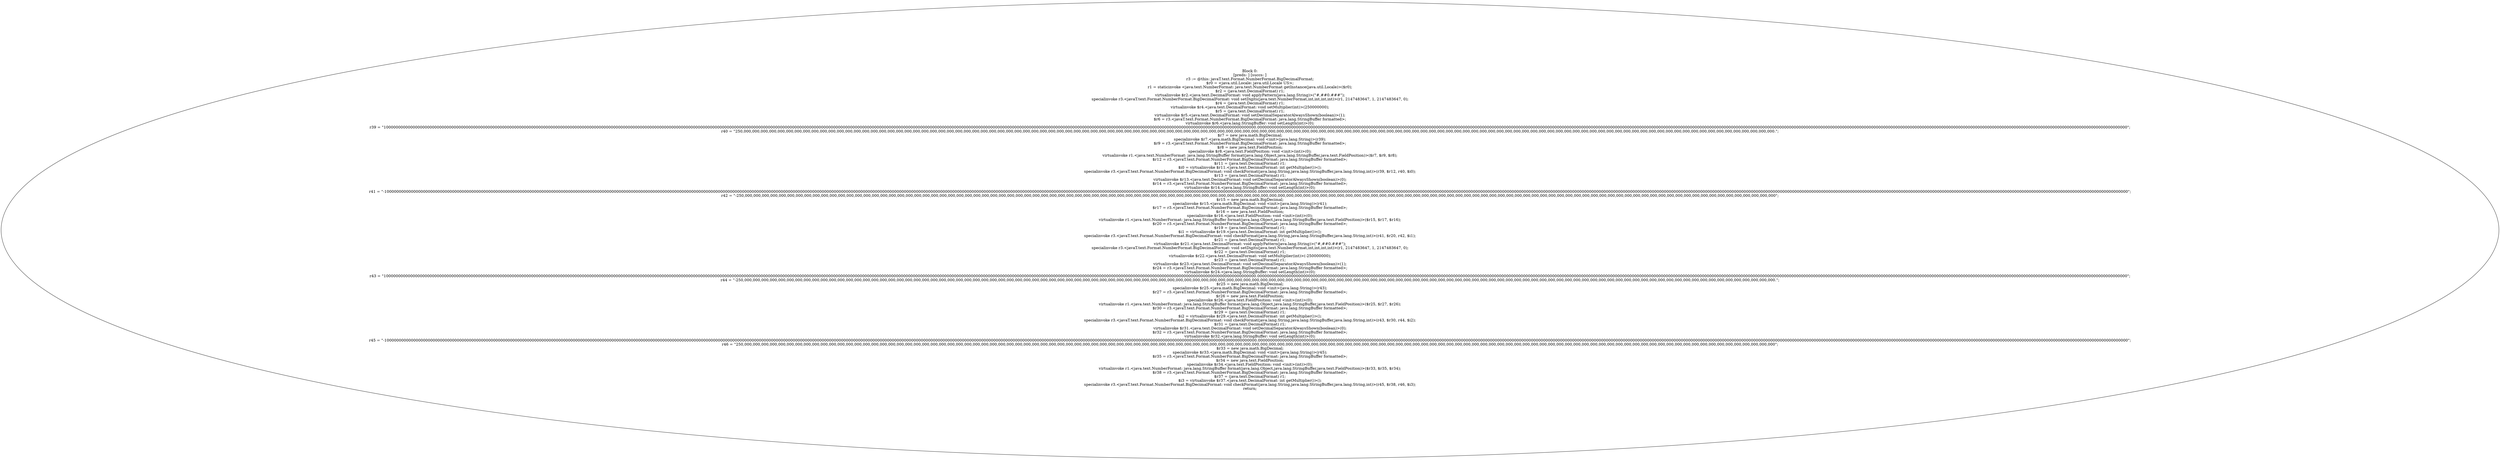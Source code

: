 digraph "unitGraph" {
    "Block 0:
[preds: ] [succs: ]
r3 := @this: javaT.text.Format.NumberFormat.BigDecimalFormat;
$r0 = <java.util.Locale: java.util.Locale US>;
r1 = staticinvoke <java.text.NumberFormat: java.text.NumberFormat getInstance(java.util.Locale)>($r0);
$r2 = (java.text.DecimalFormat) r1;
virtualinvoke $r2.<java.text.DecimalFormat: void applyPattern(java.lang.String)>(\"#,##0.###\");
specialinvoke r3.<javaT.text.Format.NumberFormat.BigDecimalFormat: void setDigits(java.text.NumberFormat,int,int,int,int)>(r1, 2147483647, 1, 2147483647, 0);
$r4 = (java.text.DecimalFormat) r1;
virtualinvoke $r4.<java.text.DecimalFormat: void setMultiplier(int)>(250000000);
$r5 = (java.text.DecimalFormat) r1;
virtualinvoke $r5.<java.text.DecimalFormat: void setDecimalSeparatorAlwaysShown(boolean)>(1);
$r6 = r3.<javaT.text.Format.NumberFormat.BigDecimalFormat: java.lang.StringBuffer formatted>;
virtualinvoke $r6.<java.lang.StringBuffer: void setLength(int)>(0);
r39 = \"1000000000000000000000000000000000000000000000000000000000000000000000000000000000000000000000000000000000000000000000000000000000000000000000000000000000000000000000000000000000000000000000000000000000000000000000000000000000000000000000000000000000000000000000000000000000000000000000000000000000000000000000000000000000000000000000000000000000000000000000000.000000000000000000000000000000000000000000000000000000000000000000000000000000000000000000000000000000000000000000000000000000000000000000000000000000000000000000000000000000000000000000000000000000000000000000000000000000000000000000000000000000000000000000000000000000000000000000000000000000000000000000000000000000000000000000000000000000000000000000000000\";
r40 = \"250,000,000,000,000,000,000,000,000,000,000,000,000,000,000,000,000,000,000,000,000,000,000,000,000,000,000,000,000,000,000,000,000,000,000,000,000,000,000,000,000,000,000,000,000,000,000,000,000,000,000,000,000,000,000,000,000,000,000,000,000,000,000,000,000,000,000,000,000,000,000,000,000,000,000,000,000,000,000,000,000,000,000,000,000,000,000,000,000,000,000,000,000,000,000,000,000,000,000,000,000,000,000,000,000,000,000,000,000,000,000,000,000,000,000,000,000,000,000,000,000,000,000.\";
$r7 = new java.math.BigDecimal;
specialinvoke $r7.<java.math.BigDecimal: void <init>(java.lang.String)>(r39);
$r9 = r3.<javaT.text.Format.NumberFormat.BigDecimalFormat: java.lang.StringBuffer formatted>;
$r8 = new java.text.FieldPosition;
specialinvoke $r8.<java.text.FieldPosition: void <init>(int)>(0);
virtualinvoke r1.<java.text.NumberFormat: java.lang.StringBuffer format(java.lang.Object,java.lang.StringBuffer,java.text.FieldPosition)>($r7, $r9, $r8);
$r12 = r3.<javaT.text.Format.NumberFormat.BigDecimalFormat: java.lang.StringBuffer formatted>;
$r11 = (java.text.DecimalFormat) r1;
$i0 = virtualinvoke $r11.<java.text.DecimalFormat: int getMultiplier()>();
specialinvoke r3.<javaT.text.Format.NumberFormat.BigDecimalFormat: void checkFormat(java.lang.String,java.lang.StringBuffer,java.lang.String,int)>(r39, $r12, r40, $i0);
$r13 = (java.text.DecimalFormat) r1;
virtualinvoke $r13.<java.text.DecimalFormat: void setDecimalSeparatorAlwaysShown(boolean)>(0);
$r14 = r3.<javaT.text.Format.NumberFormat.BigDecimalFormat: java.lang.StringBuffer formatted>;
virtualinvoke $r14.<java.lang.StringBuffer: void setLength(int)>(0);
r41 = \"-1000000000000000000000000000000000000000000000000000000000000000000000000000000000000000000000000000000000000000000000000000000000000000000000000000000000000000000000000000000000000000000000000000000000000000000000000000000000000000000000000000000000000000000000000000000000000000000000000000000000000000000000000000000000000000000000000000000000000000000000000.000000000000000000000000000000000000000000000000000000000000000000000000000000000000000000000000000000000000000000000000000000000000000000000000000000000000000000000000000000000000000000000000000000000000000000000000000000000000000000000000000000000000000000000000000000000000000000000000000000000000000000000000000000000000000000000000000000000000000000000000\";
r42 = \"-250,000,000,000,000,000,000,000,000,000,000,000,000,000,000,000,000,000,000,000,000,000,000,000,000,000,000,000,000,000,000,000,000,000,000,000,000,000,000,000,000,000,000,000,000,000,000,000,000,000,000,000,000,000,000,000,000,000,000,000,000,000,000,000,000,000,000,000,000,000,000,000,000,000,000,000,000,000,000,000,000,000,000,000,000,000,000,000,000,000,000,000,000,000,000,000,000,000,000,000,000,000,000,000,000,000,000,000,000,000,000,000,000,000,000,000,000,000,000,000,000,000,000\";
$r15 = new java.math.BigDecimal;
specialinvoke $r15.<java.math.BigDecimal: void <init>(java.lang.String)>(r41);
$r17 = r3.<javaT.text.Format.NumberFormat.BigDecimalFormat: java.lang.StringBuffer formatted>;
$r16 = new java.text.FieldPosition;
specialinvoke $r16.<java.text.FieldPosition: void <init>(int)>(0);
virtualinvoke r1.<java.text.NumberFormat: java.lang.StringBuffer format(java.lang.Object,java.lang.StringBuffer,java.text.FieldPosition)>($r15, $r17, $r16);
$r20 = r3.<javaT.text.Format.NumberFormat.BigDecimalFormat: java.lang.StringBuffer formatted>;
$r19 = (java.text.DecimalFormat) r1;
$i1 = virtualinvoke $r19.<java.text.DecimalFormat: int getMultiplier()>();
specialinvoke r3.<javaT.text.Format.NumberFormat.BigDecimalFormat: void checkFormat(java.lang.String,java.lang.StringBuffer,java.lang.String,int)>(r41, $r20, r42, $i1);
$r21 = (java.text.DecimalFormat) r1;
virtualinvoke $r21.<java.text.DecimalFormat: void applyPattern(java.lang.String)>(\"#,##0.###\");
specialinvoke r3.<javaT.text.Format.NumberFormat.BigDecimalFormat: void setDigits(java.text.NumberFormat,int,int,int,int)>(r1, 2147483647, 1, 2147483647, 0);
$r22 = (java.text.DecimalFormat) r1;
virtualinvoke $r22.<java.text.DecimalFormat: void setMultiplier(int)>(-250000000);
$r23 = (java.text.DecimalFormat) r1;
virtualinvoke $r23.<java.text.DecimalFormat: void setDecimalSeparatorAlwaysShown(boolean)>(1);
$r24 = r3.<javaT.text.Format.NumberFormat.BigDecimalFormat: java.lang.StringBuffer formatted>;
virtualinvoke $r24.<java.lang.StringBuffer: void setLength(int)>(0);
r43 = \"1000000000000000000000000000000000000000000000000000000000000000000000000000000000000000000000000000000000000000000000000000000000000000000000000000000000000000000000000000000000000000000000000000000000000000000000000000000000000000000000000000000000000000000000000000000000000000000000000000000000000000000000000000000000000000000000000000000000000000000000000.000000000000000000000000000000000000000000000000000000000000000000000000000000000000000000000000000000000000000000000000000000000000000000000000000000000000000000000000000000000000000000000000000000000000000000000000000000000000000000000000000000000000000000000000000000000000000000000000000000000000000000000000000000000000000000000000000000000000000000000000\";
r44 = \"-250,000,000,000,000,000,000,000,000,000,000,000,000,000,000,000,000,000,000,000,000,000,000,000,000,000,000,000,000,000,000,000,000,000,000,000,000,000,000,000,000,000,000,000,000,000,000,000,000,000,000,000,000,000,000,000,000,000,000,000,000,000,000,000,000,000,000,000,000,000,000,000,000,000,000,000,000,000,000,000,000,000,000,000,000,000,000,000,000,000,000,000,000,000,000,000,000,000,000,000,000,000,000,000,000,000,000,000,000,000,000,000,000,000,000,000,000,000,000,000,000,000,000.\";
$r25 = new java.math.BigDecimal;
specialinvoke $r25.<java.math.BigDecimal: void <init>(java.lang.String)>(r43);
$r27 = r3.<javaT.text.Format.NumberFormat.BigDecimalFormat: java.lang.StringBuffer formatted>;
$r26 = new java.text.FieldPosition;
specialinvoke $r26.<java.text.FieldPosition: void <init>(int)>(0);
virtualinvoke r1.<java.text.NumberFormat: java.lang.StringBuffer format(java.lang.Object,java.lang.StringBuffer,java.text.FieldPosition)>($r25, $r27, $r26);
$r30 = r3.<javaT.text.Format.NumberFormat.BigDecimalFormat: java.lang.StringBuffer formatted>;
$r29 = (java.text.DecimalFormat) r1;
$i2 = virtualinvoke $r29.<java.text.DecimalFormat: int getMultiplier()>();
specialinvoke r3.<javaT.text.Format.NumberFormat.BigDecimalFormat: void checkFormat(java.lang.String,java.lang.StringBuffer,java.lang.String,int)>(r43, $r30, r44, $i2);
$r31 = (java.text.DecimalFormat) r1;
virtualinvoke $r31.<java.text.DecimalFormat: void setDecimalSeparatorAlwaysShown(boolean)>(0);
$r32 = r3.<javaT.text.Format.NumberFormat.BigDecimalFormat: java.lang.StringBuffer formatted>;
virtualinvoke $r32.<java.lang.StringBuffer: void setLength(int)>(0);
r45 = \"-1000000000000000000000000000000000000000000000000000000000000000000000000000000000000000000000000000000000000000000000000000000000000000000000000000000000000000000000000000000000000000000000000000000000000000000000000000000000000000000000000000000000000000000000000000000000000000000000000000000000000000000000000000000000000000000000000000000000000000000000000.000000000000000000000000000000000000000000000000000000000000000000000000000000000000000000000000000000000000000000000000000000000000000000000000000000000000000000000000000000000000000000000000000000000000000000000000000000000000000000000000000000000000000000000000000000000000000000000000000000000000000000000000000000000000000000000000000000000000000000000000\";
r46 = \"250,000,000,000,000,000,000,000,000,000,000,000,000,000,000,000,000,000,000,000,000,000,000,000,000,000,000,000,000,000,000,000,000,000,000,000,000,000,000,000,000,000,000,000,000,000,000,000,000,000,000,000,000,000,000,000,000,000,000,000,000,000,000,000,000,000,000,000,000,000,000,000,000,000,000,000,000,000,000,000,000,000,000,000,000,000,000,000,000,000,000,000,000,000,000,000,000,000,000,000,000,000,000,000,000,000,000,000,000,000,000,000,000,000,000,000,000,000,000,000,000,000,000\";
$r33 = new java.math.BigDecimal;
specialinvoke $r33.<java.math.BigDecimal: void <init>(java.lang.String)>(r45);
$r35 = r3.<javaT.text.Format.NumberFormat.BigDecimalFormat: java.lang.StringBuffer formatted>;
$r34 = new java.text.FieldPosition;
specialinvoke $r34.<java.text.FieldPosition: void <init>(int)>(0);
virtualinvoke r1.<java.text.NumberFormat: java.lang.StringBuffer format(java.lang.Object,java.lang.StringBuffer,java.text.FieldPosition)>($r33, $r35, $r34);
$r38 = r3.<javaT.text.Format.NumberFormat.BigDecimalFormat: java.lang.StringBuffer formatted>;
$r37 = (java.text.DecimalFormat) r1;
$i3 = virtualinvoke $r37.<java.text.DecimalFormat: int getMultiplier()>();
specialinvoke r3.<javaT.text.Format.NumberFormat.BigDecimalFormat: void checkFormat(java.lang.String,java.lang.StringBuffer,java.lang.String,int)>(r45, $r38, r46, $i3);
return;
"
}
